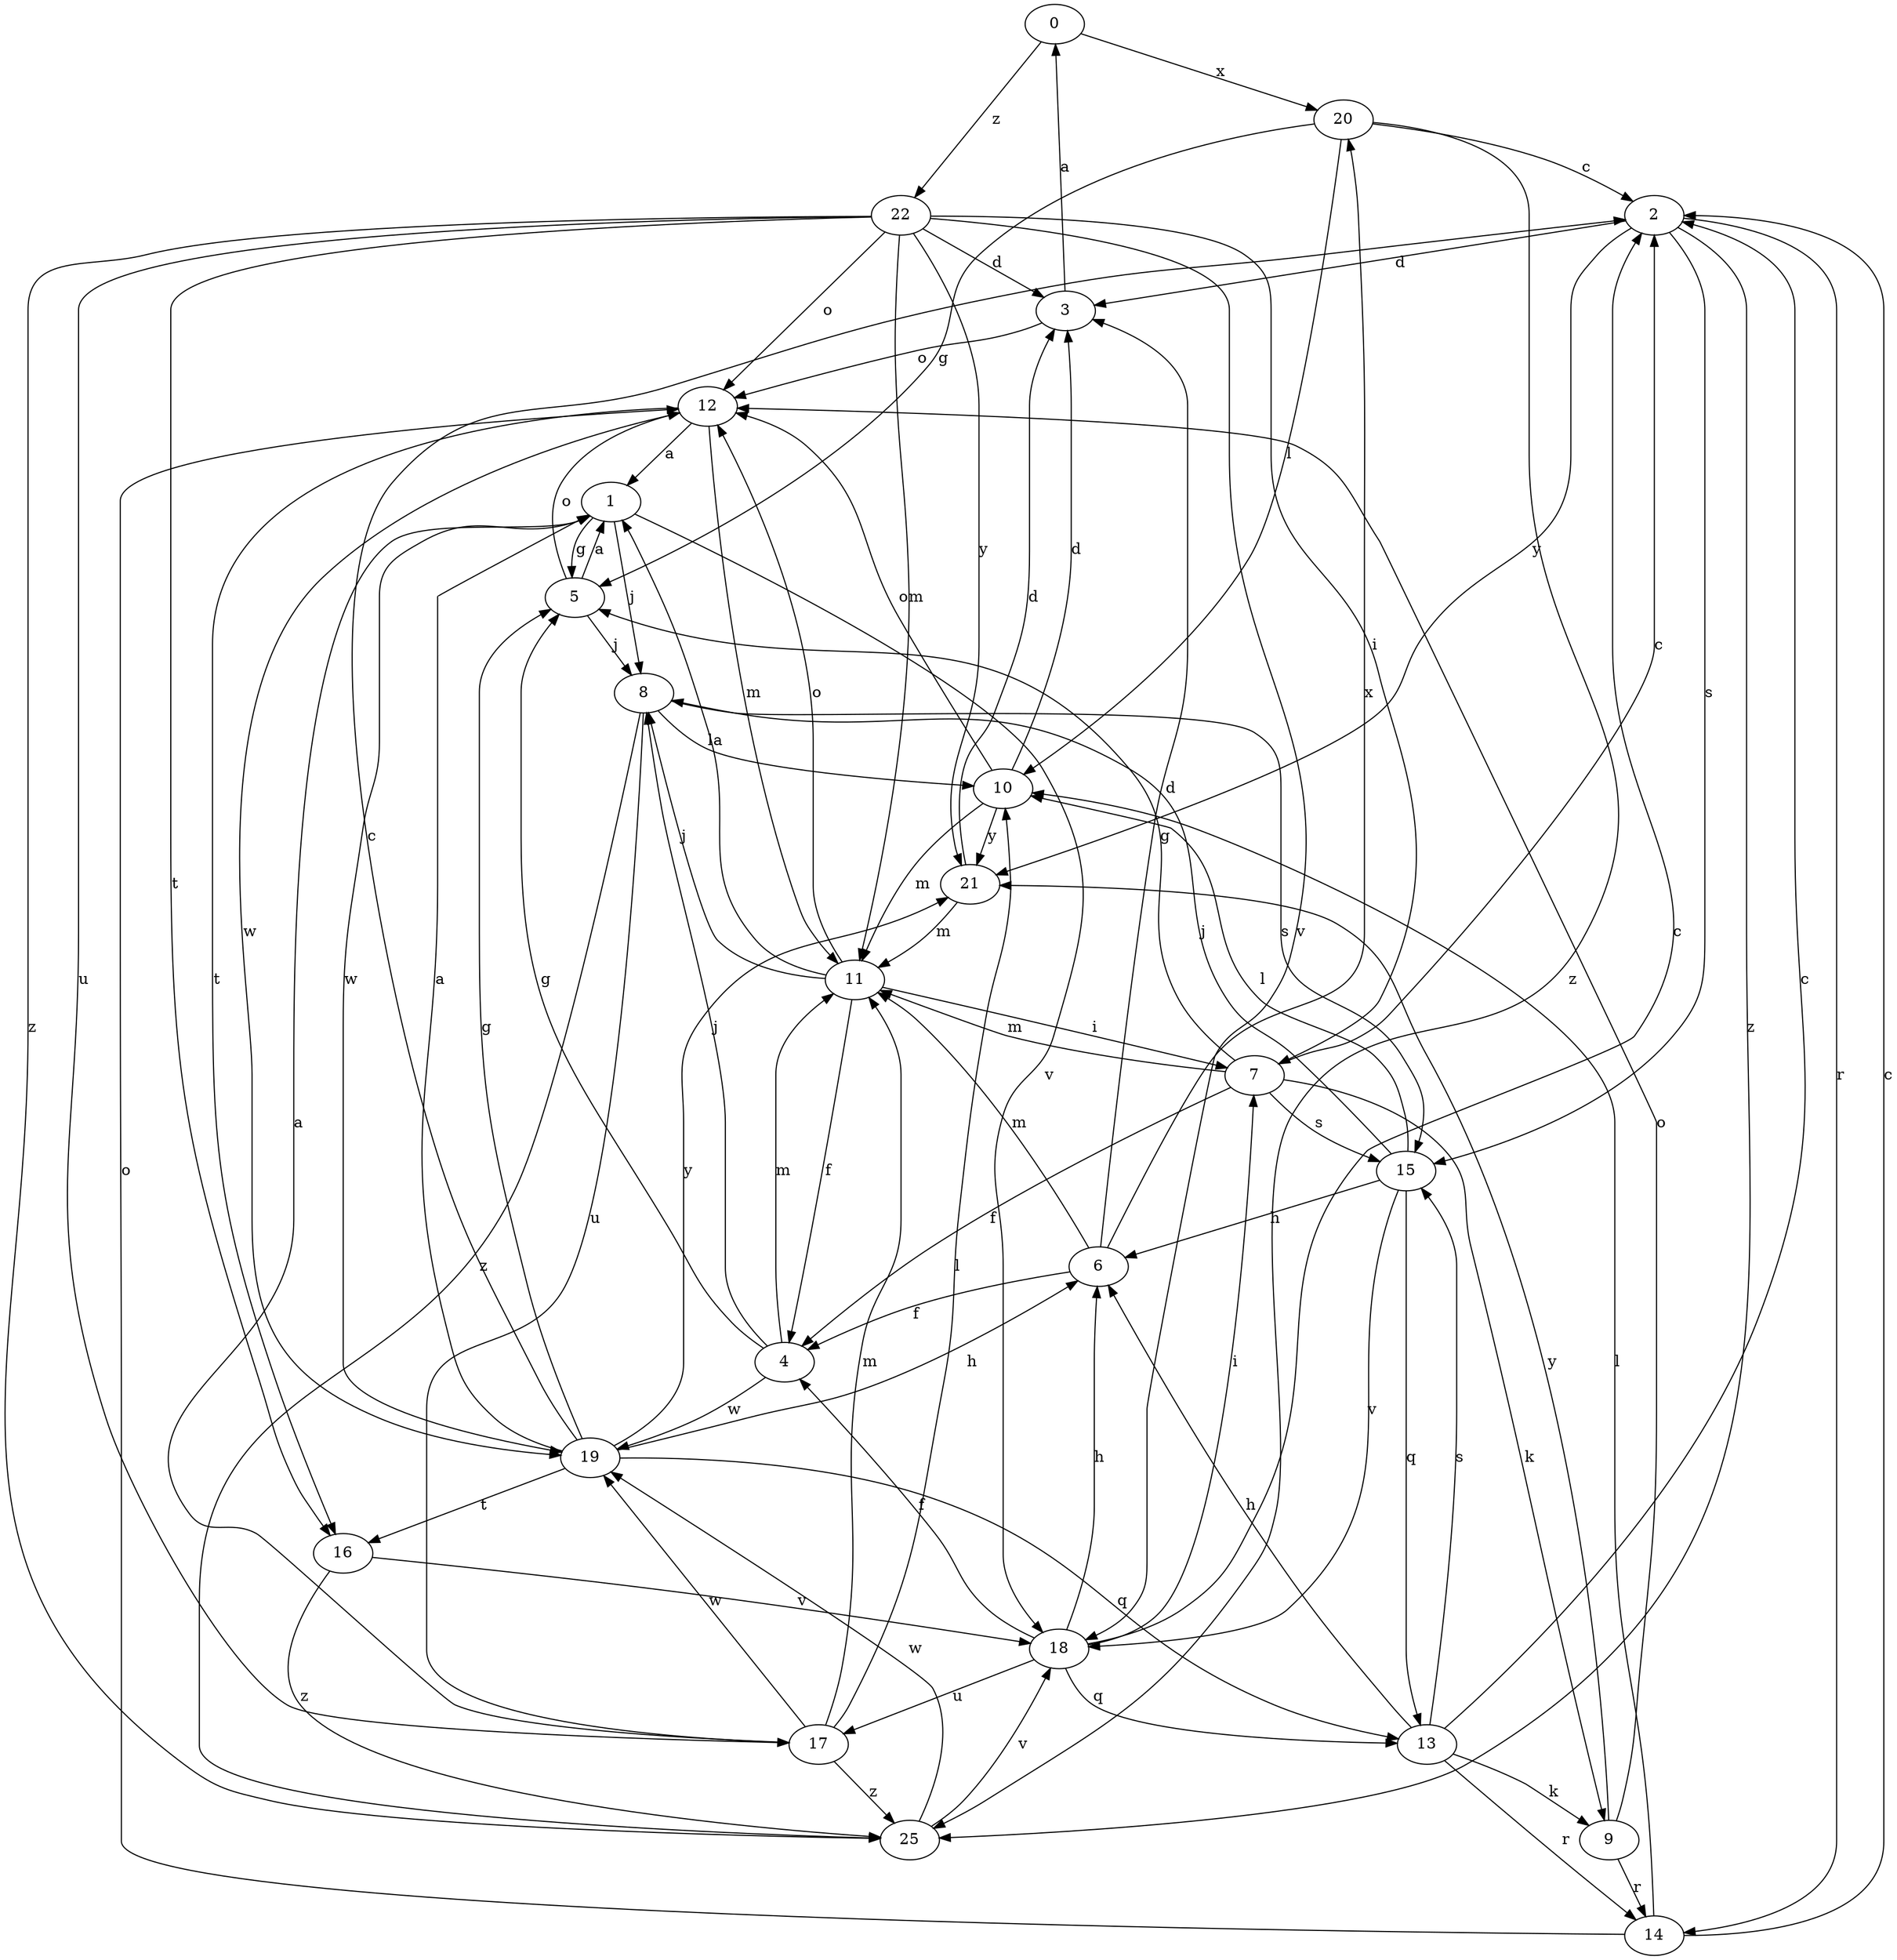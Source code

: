 strict digraph  {
0;
1;
2;
3;
4;
5;
6;
7;
8;
9;
10;
11;
12;
13;
14;
15;
16;
17;
18;
19;
20;
21;
22;
25;
0 -> 20  [label=x];
0 -> 22  [label=z];
1 -> 5  [label=g];
1 -> 8  [label=j];
1 -> 18  [label=v];
1 -> 19  [label=w];
2 -> 3  [label=d];
2 -> 14  [label=r];
2 -> 15  [label=s];
2 -> 21  [label=y];
2 -> 25  [label=z];
3 -> 0  [label=a];
3 -> 12  [label=o];
4 -> 5  [label=g];
4 -> 8  [label=j];
4 -> 11  [label=m];
4 -> 19  [label=w];
5 -> 1  [label=a];
5 -> 8  [label=j];
5 -> 12  [label=o];
6 -> 3  [label=d];
6 -> 4  [label=f];
6 -> 11  [label=m];
6 -> 20  [label=x];
7 -> 2  [label=c];
7 -> 4  [label=f];
7 -> 5  [label=g];
7 -> 9  [label=k];
7 -> 11  [label=m];
7 -> 15  [label=s];
8 -> 10  [label=l];
8 -> 15  [label=s];
8 -> 17  [label=u];
8 -> 25  [label=z];
9 -> 12  [label=o];
9 -> 14  [label=r];
9 -> 21  [label=y];
10 -> 3  [label=d];
10 -> 11  [label=m];
10 -> 12  [label=o];
10 -> 21  [label=y];
11 -> 1  [label=a];
11 -> 4  [label=f];
11 -> 7  [label=i];
11 -> 8  [label=j];
11 -> 12  [label=o];
12 -> 1  [label=a];
12 -> 11  [label=m];
12 -> 16  [label=t];
12 -> 19  [label=w];
13 -> 2  [label=c];
13 -> 6  [label=h];
13 -> 9  [label=k];
13 -> 14  [label=r];
13 -> 15  [label=s];
14 -> 2  [label=c];
14 -> 10  [label=l];
14 -> 12  [label=o];
15 -> 6  [label=h];
15 -> 8  [label=j];
15 -> 10  [label=l];
15 -> 13  [label=q];
15 -> 18  [label=v];
16 -> 18  [label=v];
16 -> 25  [label=z];
17 -> 1  [label=a];
17 -> 10  [label=l];
17 -> 11  [label=m];
17 -> 19  [label=w];
17 -> 25  [label=z];
18 -> 2  [label=c];
18 -> 4  [label=f];
18 -> 6  [label=h];
18 -> 7  [label=i];
18 -> 13  [label=q];
18 -> 17  [label=u];
19 -> 1  [label=a];
19 -> 2  [label=c];
19 -> 5  [label=g];
19 -> 6  [label=h];
19 -> 13  [label=q];
19 -> 16  [label=t];
19 -> 21  [label=y];
20 -> 2  [label=c];
20 -> 5  [label=g];
20 -> 10  [label=l];
20 -> 25  [label=z];
21 -> 3  [label=d];
21 -> 11  [label=m];
22 -> 3  [label=d];
22 -> 7  [label=i];
22 -> 11  [label=m];
22 -> 12  [label=o];
22 -> 16  [label=t];
22 -> 17  [label=u];
22 -> 18  [label=v];
22 -> 21  [label=y];
22 -> 25  [label=z];
25 -> 18  [label=v];
25 -> 19  [label=w];
}
